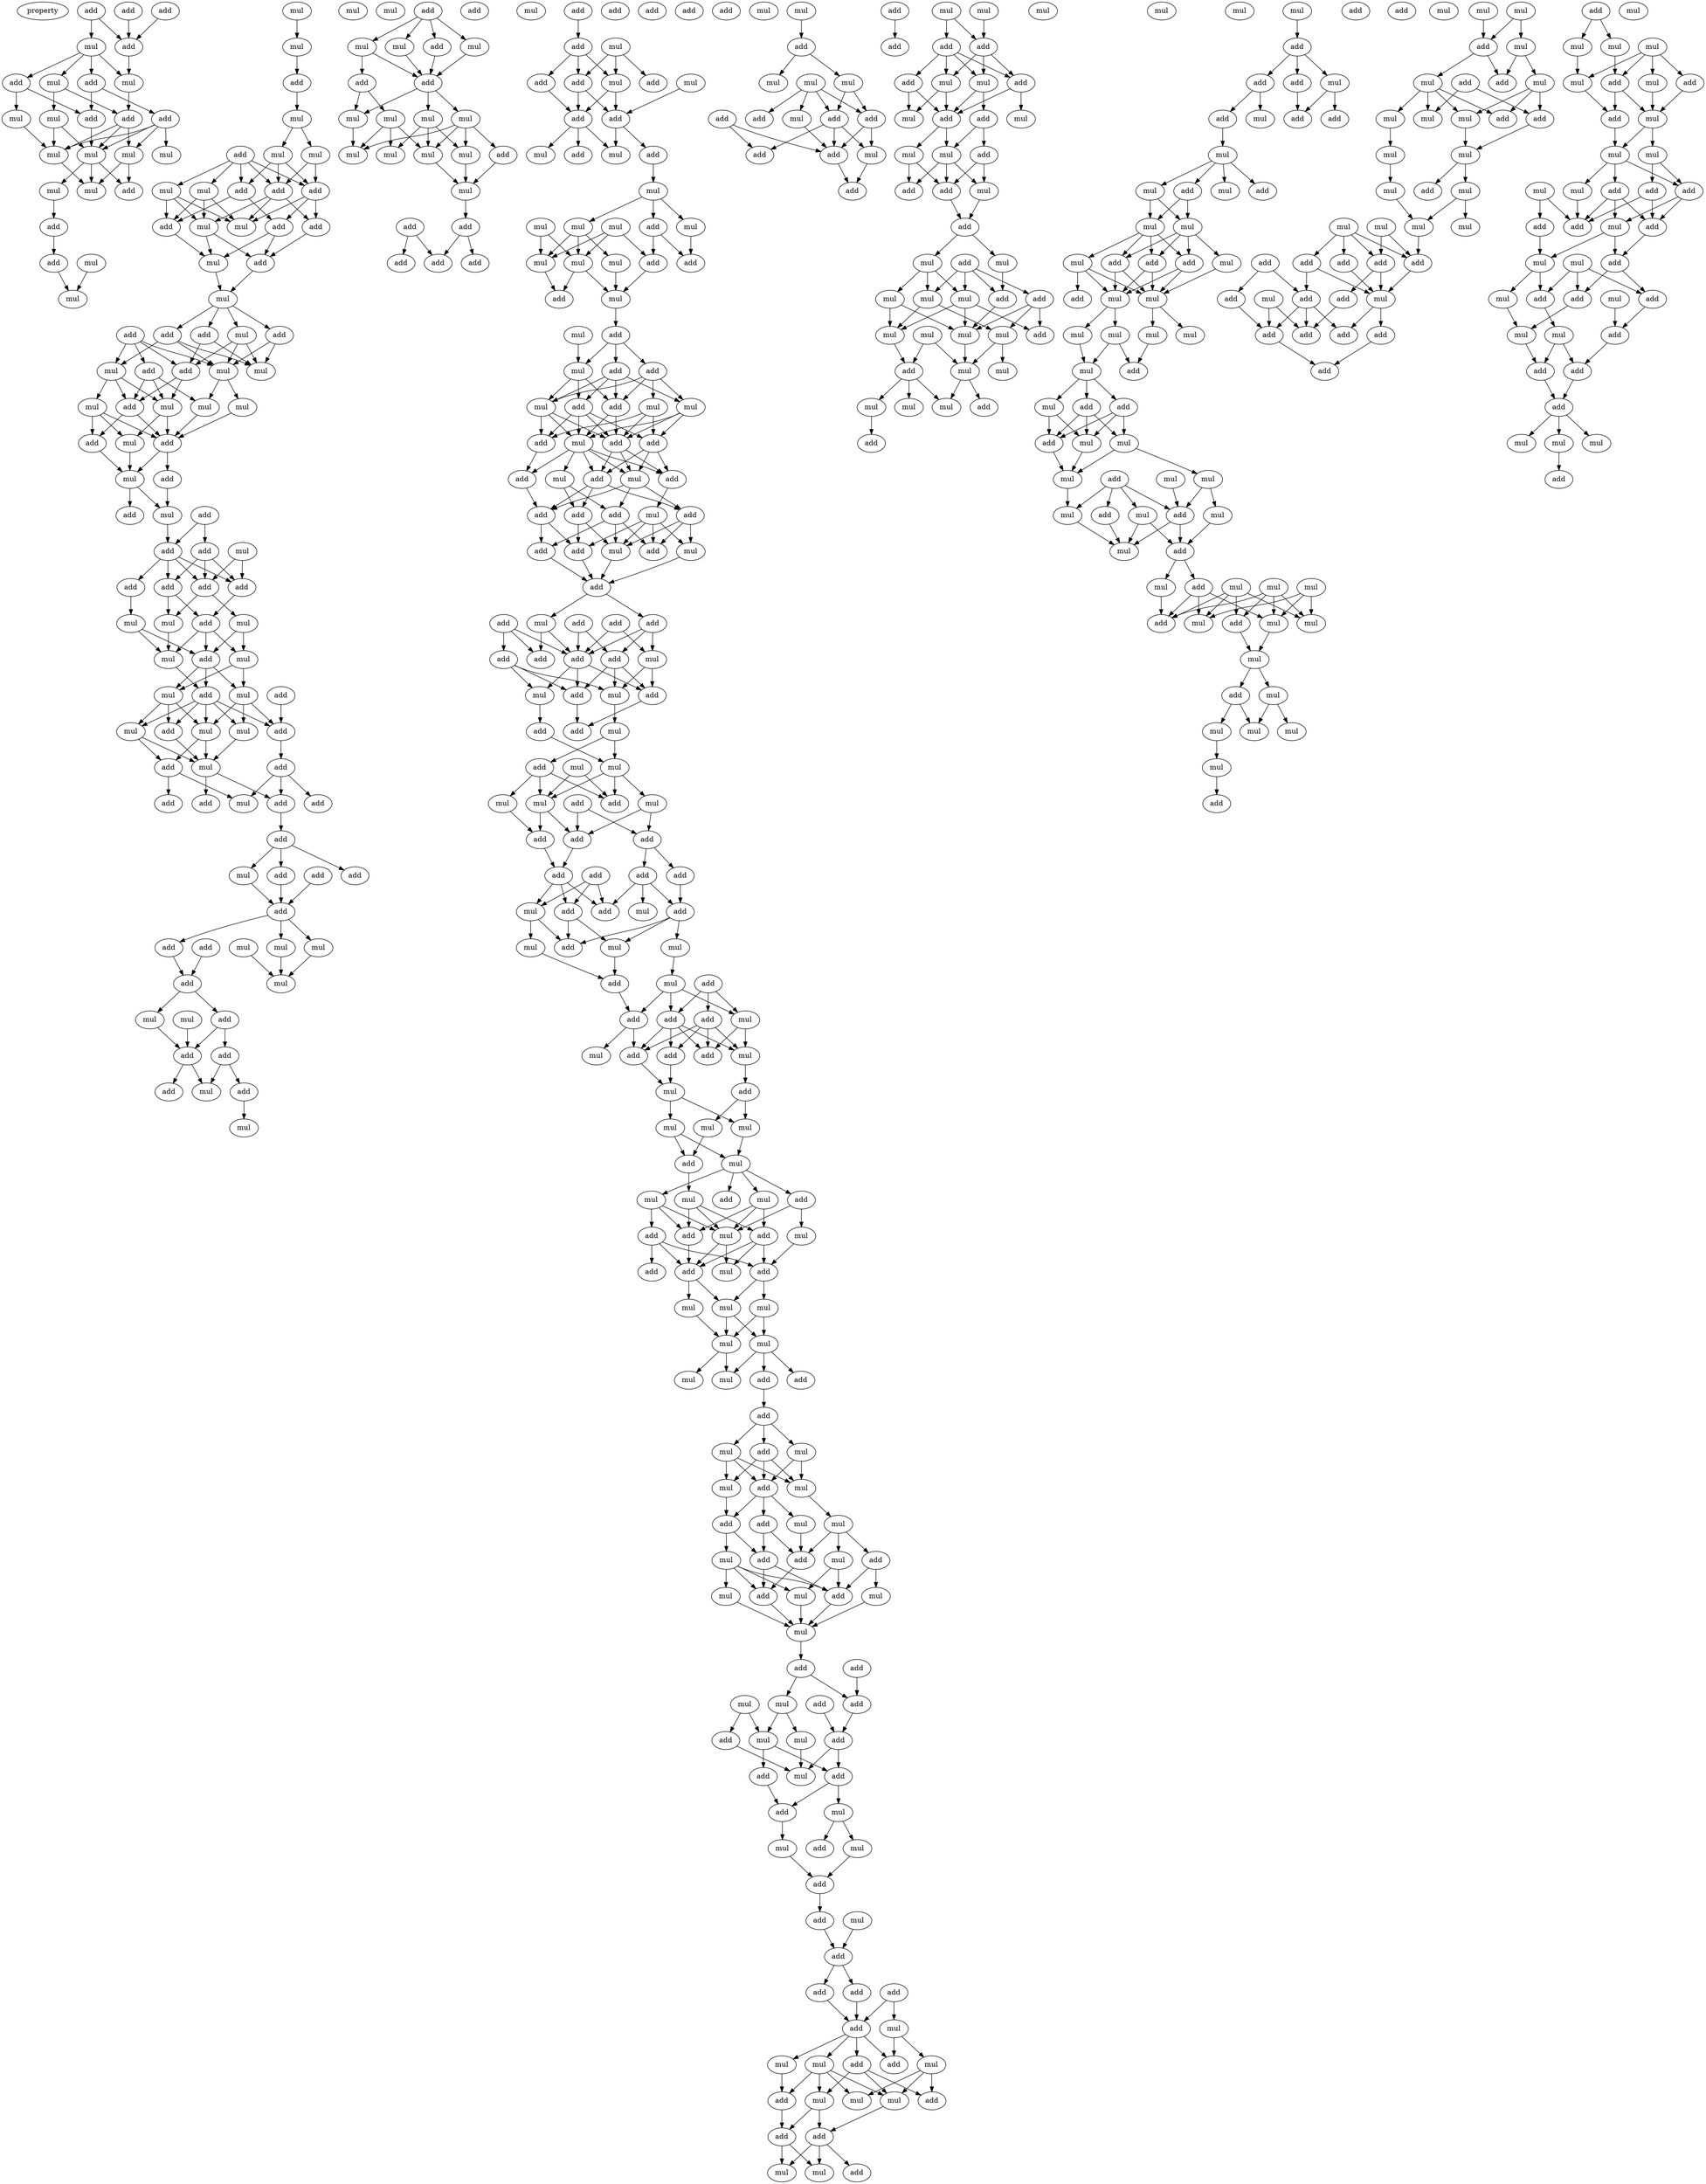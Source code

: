 digraph {
    node [fontcolor=black]
    property [mul=2,lf=1.2]
    0 [ label = add ];
    1 [ label = add ];
    2 [ label = add ];
    3 [ label = mul ];
    4 [ label = add ];
    5 [ label = add ];
    6 [ label = add ];
    7 [ label = mul ];
    8 [ label = mul ];
    9 [ label = add ];
    10 [ label = mul ];
    11 [ label = add ];
    12 [ label = mul ];
    13 [ label = add ];
    14 [ label = mul ];
    15 [ label = mul ];
    16 [ label = mul ];
    17 [ label = mul ];
    18 [ label = mul ];
    19 [ label = add ];
    20 [ label = mul ];
    21 [ label = add ];
    22 [ label = add ];
    23 [ label = mul ];
    24 [ label = mul ];
    25 [ label = mul ];
    26 [ label = mul ];
    27 [ label = add ];
    28 [ label = mul ];
    29 [ label = add ];
    30 [ label = mul ];
    31 [ label = mul ];
    32 [ label = mul ];
    33 [ label = add ];
    34 [ label = mul ];
    35 [ label = add ];
    36 [ label = add ];
    37 [ label = add ];
    38 [ label = mul ];
    39 [ label = add ];
    40 [ label = mul ];
    41 [ label = add ];
    42 [ label = mul ];
    43 [ label = add ];
    44 [ label = mul ];
    45 [ label = add ];
    46 [ label = add ];
    47 [ label = mul ];
    48 [ label = add ];
    49 [ label = add ];
    50 [ label = mul ];
    51 [ label = add ];
    52 [ label = mul ];
    53 [ label = add ];
    54 [ label = mul ];
    55 [ label = add ];
    56 [ label = mul ];
    57 [ label = mul ];
    58 [ label = mul ];
    59 [ label = mul ];
    60 [ label = mul ];
    61 [ label = add ];
    62 [ label = add ];
    63 [ label = mul ];
    64 [ label = add ];
    65 [ label = add ];
    66 [ label = mul ];
    67 [ label = add ];
    68 [ label = mul ];
    69 [ label = add ];
    70 [ label = add ];
    71 [ label = add ];
    72 [ label = add ];
    73 [ label = add ];
    74 [ label = add ];
    75 [ label = mul ];
    76 [ label = mul ];
    77 [ label = mul ];
    78 [ label = add ];
    79 [ label = add ];
    80 [ label = mul ];
    81 [ label = mul ];
    82 [ label = add ];
    83 [ label = mul ];
    84 [ label = add ];
    85 [ label = mul ];
    86 [ label = add ];
    87 [ label = mul ];
    88 [ label = mul ];
    89 [ label = mul ];
    90 [ label = add ];
    91 [ label = mul ];
    92 [ label = add ];
    93 [ label = add ];
    94 [ label = mul ];
    95 [ label = add ];
    96 [ label = add ];
    97 [ label = add ];
    98 [ label = add ];
    99 [ label = add ];
    100 [ label = mul ];
    101 [ label = add ];
    102 [ label = add ];
    103 [ label = add ];
    104 [ label = mul ];
    105 [ label = add ];
    106 [ label = mul ];
    107 [ label = add ];
    108 [ label = add ];
    109 [ label = mul ];
    110 [ label = mul ];
    111 [ label = mul ];
    112 [ label = add ];
    113 [ label = mul ];
    114 [ label = add ];
    115 [ label = mul ];
    116 [ label = add ];
    117 [ label = add ];
    118 [ label = mul ];
    119 [ label = add ];
    120 [ label = add ];
    121 [ label = mul ];
    122 [ label = mul ];
    123 [ label = add ];
    124 [ label = add ];
    125 [ label = mul ];
    126 [ label = add ];
    127 [ label = mul ];
    128 [ label = mul ];
    129 [ label = add ];
    130 [ label = add ];
    131 [ label = mul ];
    132 [ label = mul ];
    133 [ label = mul ];
    134 [ label = mul ];
    135 [ label = mul ];
    136 [ label = mul ];
    137 [ label = mul ];
    138 [ label = mul ];
    139 [ label = add ];
    140 [ label = mul ];
    141 [ label = mul ];
    142 [ label = add ];
    143 [ label = add ];
    144 [ label = add ];
    145 [ label = add ];
    146 [ label = add ];
    147 [ label = add ];
    148 [ label = add ];
    149 [ label = mul ];
    150 [ label = add ];
    151 [ label = add ];
    152 [ label = mul ];
    153 [ label = add ];
    154 [ label = mul ];
    155 [ label = add ];
    156 [ label = add ];
    157 [ label = add ];
    158 [ label = mul ];
    159 [ label = mul ];
    160 [ label = add ];
    161 [ label = mul ];
    162 [ label = mul ];
    163 [ label = mul ];
    164 [ label = add ];
    165 [ label = mul ];
    166 [ label = mul ];
    167 [ label = mul ];
    168 [ label = mul ];
    169 [ label = add ];
    170 [ label = add ];
    171 [ label = mul ];
    172 [ label = add ];
    173 [ label = mul ];
    174 [ label = add ];
    175 [ label = add ];
    176 [ label = mul ];
    177 [ label = add ];
    178 [ label = add ];
    179 [ label = mul ];
    180 [ label = add ];
    181 [ label = mul ];
    182 [ label = mul ];
    183 [ label = add ];
    184 [ label = mul ];
    185 [ label = add ];
    186 [ label = add ];
    187 [ label = add ];
    188 [ label = mul ];
    189 [ label = add ];
    190 [ label = mul ];
    191 [ label = mul ];
    192 [ label = add ];
    193 [ label = add ];
    194 [ label = add ];
    195 [ label = add ];
    196 [ label = mul ];
    197 [ label = add ];
    198 [ label = add ];
    199 [ label = add ];
    200 [ label = mul ];
    201 [ label = mul ];
    202 [ label = add ];
    203 [ label = add ];
    204 [ label = add ];
    205 [ label = add ];
    206 [ label = add ];
    207 [ label = add ];
    208 [ label = add ];
    209 [ label = mul ];
    210 [ label = add ];
    211 [ label = add ];
    212 [ label = add ];
    213 [ label = add ];
    214 [ label = mul ];
    215 [ label = add ];
    216 [ label = mul ];
    217 [ label = mul ];
    218 [ label = add ];
    219 [ label = add ];
    220 [ label = mul ];
    221 [ label = add ];
    222 [ label = add ];
    223 [ label = mul ];
    224 [ label = mul ];
    225 [ label = mul ];
    226 [ label = mul ];
    227 [ label = add ];
    228 [ label = mul ];
    229 [ label = add ];
    230 [ label = add ];
    231 [ label = add ];
    232 [ label = add ];
    233 [ label = add ];
    234 [ label = add ];
    235 [ label = add ];
    236 [ label = add ];
    237 [ label = mul ];
    238 [ label = add ];
    239 [ label = mul ];
    240 [ label = add ];
    241 [ label = add ];
    242 [ label = mul ];
    243 [ label = mul ];
    244 [ label = add ];
    245 [ label = mul ];
    246 [ label = mul ];
    247 [ label = add ];
    248 [ label = add ];
    249 [ label = add ];
    250 [ label = mul ];
    251 [ label = add ];
    252 [ label = add ];
    253 [ label = mul ];
    254 [ label = mul ];
    255 [ label = add ];
    256 [ label = add ];
    257 [ label = add ];
    258 [ label = add ];
    259 [ label = mul ];
    260 [ label = mul ];
    261 [ label = mul ];
    262 [ label = mul ];
    263 [ label = add ];
    264 [ label = mul ];
    265 [ label = add ];
    266 [ label = mul ];
    267 [ label = mul ];
    268 [ label = mul ];
    269 [ label = add ];
    270 [ label = add ];
    271 [ label = add ];
    272 [ label = mul ];
    273 [ label = mul ];
    274 [ label = add ];
    275 [ label = add ];
    276 [ label = add ];
    277 [ label = add ];
    278 [ label = mul ];
    279 [ label = mul ];
    280 [ label = mul ];
    281 [ label = mul ];
    282 [ label = mul ];
    283 [ label = mul ];
    284 [ label = add ];
    285 [ label = add ];
    286 [ label = mul ];
    287 [ label = add ];
    288 [ label = mul ];
    289 [ label = add ];
    290 [ label = mul ];
    291 [ label = add ];
    292 [ label = mul ];
    293 [ label = mul ];
    294 [ label = add ];
    295 [ label = mul ];
    296 [ label = mul ];
    297 [ label = add ];
    298 [ label = add ];
    299 [ label = mul ];
    300 [ label = add ];
    301 [ label = add ];
    302 [ label = add ];
    303 [ label = mul ];
    304 [ label = mul ];
    305 [ label = mul ];
    306 [ label = mul ];
    307 [ label = mul ];
    308 [ label = add ];
    309 [ label = add ];
    310 [ label = mul ];
    311 [ label = add ];
    312 [ label = add ];
    313 [ label = mul ];
    314 [ label = mul ];
    315 [ label = add ];
    316 [ label = add ];
    317 [ label = add ];
    318 [ label = mul ];
    319 [ label = mul ];
    320 [ label = add ];
    321 [ label = add ];
    322 [ label = mul ];
    323 [ label = add ];
    324 [ label = add ];
    325 [ label = add ];
    326 [ label = mul ];
    327 [ label = mul ];
    328 [ label = add ];
    329 [ label = mul ];
    330 [ label = add ];
    331 [ label = add ];
    332 [ label = mul ];
    333 [ label = add ];
    334 [ label = mul ];
    335 [ label = add ];
    336 [ label = add ];
    337 [ label = add ];
    338 [ label = add ];
    339 [ label = mul ];
    340 [ label = add ];
    341 [ label = add ];
    342 [ label = mul ];
    343 [ label = add ];
    344 [ label = mul ];
    345 [ label = mul ];
    346 [ label = add ];
    347 [ label = mul ];
    348 [ label = mul ];
    349 [ label = mul ];
    350 [ label = add ];
    351 [ label = add ];
    352 [ label = add ];
    353 [ label = mul ];
    354 [ label = mul ];
    355 [ label = mul ];
    356 [ label = add ];
    357 [ label = add ];
    358 [ label = mul ];
    359 [ label = mul ];
    360 [ label = mul ];
    361 [ label = mul ];
    362 [ label = add ];
    363 [ label = add ];
    364 [ label = add ];
    365 [ label = add ];
    366 [ label = add ];
    367 [ label = add ];
    368 [ label = mul ];
    369 [ label = add ];
    370 [ label = add ];
    371 [ label = add ];
    372 [ label = mul ];
    373 [ label = mul ];
    374 [ label = mul ];
    375 [ label = mul ];
    376 [ label = add ];
    377 [ label = add ];
    378 [ label = add ];
    379 [ label = add ];
    380 [ label = mul ];
    381 [ label = mul ];
    382 [ label = mul ];
    383 [ label = add ];
    384 [ label = add ];
    385 [ label = mul ];
    386 [ label = add ];
    387 [ label = mul ];
    388 [ label = mul ];
    389 [ label = mul ];
    390 [ label = add ];
    391 [ label = add ];
    392 [ label = add ];
    393 [ label = mul ];
    394 [ label = mul ];
    395 [ label = mul ];
    396 [ label = add ];
    397 [ label = add ];
    398 [ label = add ];
    399 [ label = mul ];
    400 [ label = mul ];
    401 [ label = mul ];
    402 [ label = add ];
    403 [ label = mul ];
    404 [ label = mul ];
    405 [ label = mul ];
    406 [ label = mul ];
    407 [ label = mul ];
    408 [ label = mul ];
    409 [ label = add ];
    410 [ label = mul ];
    411 [ label = mul ];
    412 [ label = add ];
    413 [ label = mul ];
    414 [ label = add ];
    415 [ label = mul ];
    416 [ label = add ];
    417 [ label = add ];
    418 [ label = add ];
    419 [ label = mul ];
    420 [ label = add ];
    421 [ label = add ];
    422 [ label = add ];
    423 [ label = mul ];
    424 [ label = mul ];
    425 [ label = add ];
    426 [ label = mul ];
    427 [ label = add ];
    428 [ label = mul ];
    429 [ label = add ];
    430 [ label = mul ];
    431 [ label = mul ];
    432 [ label = add ];
    433 [ label = add ];
    434 [ label = add ];
    435 [ label = mul ];
    436 [ label = mul ];
    437 [ label = mul ];
    438 [ label = mul ];
    439 [ label = add ];
    440 [ label = mul ];
    441 [ label = mul ];
    442 [ label = mul ];
    443 [ label = mul ];
    444 [ label = add ];
    445 [ label = add ];
    446 [ label = mul ];
    447 [ label = mul ];
    448 [ label = add ];
    449 [ label = add ];
    450 [ label = mul ];
    451 [ label = mul ];
    452 [ label = add ];
    453 [ label = mul ];
    454 [ label = add ];
    455 [ label = mul ];
    456 [ label = mul ];
    457 [ label = mul ];
    458 [ label = add ];
    459 [ label = mul ];
    460 [ label = add ];
    461 [ label = mul ];
    462 [ label = mul ];
    463 [ label = add ];
    464 [ label = mul ];
    465 [ label = mul ];
    466 [ label = add ];
    467 [ label = mul ];
    468 [ label = mul ];
    469 [ label = mul ];
    470 [ label = mul ];
    471 [ label = add ];
    472 [ label = mul ];
    473 [ label = add ];
    474 [ label = mul ];
    475 [ label = mul ];
    476 [ label = add ];
    477 [ label = mul ];
    478 [ label = mul ];
    479 [ label = mul ];
    480 [ label = mul ];
    481 [ label = mul ];
    482 [ label = mul ];
    483 [ label = add ];
    484 [ label = mul ];
    485 [ label = add ];
    486 [ label = mul ];
    487 [ label = add ];
    488 [ label = add ];
    489 [ label = mul ];
    490 [ label = mul ];
    491 [ label = mul ];
    492 [ label = add ];
    493 [ label = add ];
    494 [ label = mul ];
    495 [ label = mul ];
    496 [ label = mul ];
    497 [ label = mul ];
    498 [ label = mul ];
    499 [ label = mul ];
    500 [ label = add ];
    501 [ label = mul ];
    502 [ label = mul ];
    503 [ label = mul ];
    504 [ label = mul ];
    505 [ label = add ];
    506 [ label = add ];
    507 [ label = add ];
    508 [ label = add ];
    509 [ label = add ];
    510 [ label = add ];
    511 [ label = add ];
    512 [ label = add ];
    513 [ label = mul ];
    514 [ label = mul ];
    515 [ label = add ];
    516 [ label = add ];
    517 [ label = add ];
    518 [ label = add ];
    519 [ label = add ];
    520 [ label = add ];
    521 [ label = mul ];
    522 [ label = mul ];
    523 [ label = mul ];
    524 [ label = mul ];
    525 [ label = add ];
    526 [ label = add ];
    527 [ label = mul ];
    528 [ label = mul ];
    529 [ label = add ];
    530 [ label = mul ];
    531 [ label = mul ];
    532 [ label = add ];
    533 [ label = mul ];
    534 [ label = add ];
    535 [ label = add ];
    536 [ label = mul ];
    537 [ label = add ];
    538 [ label = add ];
    539 [ label = add ];
    540 [ label = mul ];
    541 [ label = mul ];
    542 [ label = mul ];
    543 [ label = add ];
    544 [ label = add ];
    545 [ label = add ];
    546 [ label = mul ];
    547 [ label = mul ];
    548 [ label = add ];
    549 [ label = mul ];
    550 [ label = add ];
    551 [ label = mul ];
    552 [ label = add ];
    553 [ label = add ];
    554 [ label = add ];
    555 [ label = mul ];
    556 [ label = mul ];
    557 [ label = mul ];
    558 [ label = mul ];
    559 [ label = add ];
    0 -> 4 [ name = 0 ];
    1 -> 3 [ name = 1 ];
    1 -> 4 [ name = 2 ];
    2 -> 4 [ name = 3 ];
    3 -> 5 [ name = 4 ];
    3 -> 6 [ name = 5 ];
    3 -> 7 [ name = 6 ];
    3 -> 8 [ name = 7 ];
    4 -> 7 [ name = 8 ];
    5 -> 9 [ name = 9 ];
    5 -> 10 [ name = 10 ];
    6 -> 9 [ name = 11 ];
    6 -> 11 [ name = 12 ];
    7 -> 13 [ name = 13 ];
    8 -> 12 [ name = 14 ];
    8 -> 13 [ name = 15 ];
    9 -> 15 [ name = 16 ];
    10 -> 16 [ name = 17 ];
    11 -> 14 [ name = 18 ];
    11 -> 15 [ name = 19 ];
    11 -> 16 [ name = 20 ];
    11 -> 17 [ name = 21 ];
    12 -> 15 [ name = 22 ];
    12 -> 16 [ name = 23 ];
    13 -> 14 [ name = 24 ];
    13 -> 15 [ name = 25 ];
    13 -> 16 [ name = 26 ];
    14 -> 19 [ name = 27 ];
    14 -> 20 [ name = 28 ];
    15 -> 18 [ name = 29 ];
    15 -> 19 [ name = 30 ];
    15 -> 20 [ name = 31 ];
    16 -> 20 [ name = 32 ];
    18 -> 21 [ name = 33 ];
    21 -> 22 [ name = 34 ];
    22 -> 24 [ name = 35 ];
    23 -> 24 [ name = 36 ];
    25 -> 26 [ name = 37 ];
    26 -> 27 [ name = 38 ];
    27 -> 28 [ name = 39 ];
    28 -> 30 [ name = 40 ];
    28 -> 31 [ name = 41 ];
    29 -> 32 [ name = 42 ];
    29 -> 33 [ name = 43 ];
    29 -> 34 [ name = 44 ];
    29 -> 35 [ name = 45 ];
    29 -> 36 [ name = 46 ];
    30 -> 35 [ name = 47 ];
    30 -> 36 [ name = 48 ];
    31 -> 33 [ name = 49 ];
    31 -> 35 [ name = 50 ];
    31 -> 36 [ name = 51 ];
    32 -> 38 [ name = 52 ];
    32 -> 40 [ name = 53 ];
    32 -> 41 [ name = 54 ];
    33 -> 39 [ name = 55 ];
    33 -> 41 [ name = 56 ];
    34 -> 38 [ name = 57 ];
    34 -> 40 [ name = 58 ];
    34 -> 41 [ name = 59 ];
    35 -> 37 [ name = 60 ];
    35 -> 39 [ name = 61 ];
    35 -> 40 [ name = 62 ];
    36 -> 37 [ name = 63 ];
    36 -> 38 [ name = 64 ];
    36 -> 40 [ name = 65 ];
    37 -> 43 [ name = 66 ];
    38 -> 42 [ name = 67 ];
    38 -> 43 [ name = 68 ];
    39 -> 42 [ name = 69 ];
    39 -> 43 [ name = 70 ];
    41 -> 42 [ name = 71 ];
    42 -> 44 [ name = 72 ];
    43 -> 44 [ name = 73 ];
    44 -> 45 [ name = 74 ];
    44 -> 46 [ name = 75 ];
    44 -> 47 [ name = 76 ];
    44 -> 48 [ name = 77 ];
    45 -> 50 [ name = 78 ];
    45 -> 52 [ name = 79 ];
    46 -> 50 [ name = 80 ];
    46 -> 52 [ name = 81 ];
    46 -> 54 [ name = 82 ];
    47 -> 50 [ name = 83 ];
    47 -> 52 [ name = 84 ];
    47 -> 53 [ name = 85 ];
    48 -> 52 [ name = 86 ];
    48 -> 53 [ name = 87 ];
    49 -> 50 [ name = 88 ];
    49 -> 51 [ name = 89 ];
    49 -> 53 [ name = 90 ];
    49 -> 54 [ name = 91 ];
    50 -> 57 [ name = 92 ];
    50 -> 59 [ name = 93 ];
    51 -> 55 [ name = 94 ];
    51 -> 56 [ name = 95 ];
    51 -> 59 [ name = 96 ];
    53 -> 55 [ name = 97 ];
    53 -> 56 [ name = 98 ];
    54 -> 55 [ name = 99 ];
    54 -> 56 [ name = 100 ];
    54 -> 58 [ name = 101 ];
    55 -> 61 [ name = 102 ];
    55 -> 62 [ name = 103 ];
    56 -> 60 [ name = 104 ];
    56 -> 61 [ name = 105 ];
    57 -> 61 [ name = 106 ];
    58 -> 60 [ name = 107 ];
    58 -> 61 [ name = 108 ];
    58 -> 62 [ name = 109 ];
    59 -> 61 [ name = 110 ];
    60 -> 63 [ name = 111 ];
    61 -> 63 [ name = 112 ];
    61 -> 64 [ name = 113 ];
    62 -> 63 [ name = 114 ];
    63 -> 66 [ name = 115 ];
    63 -> 67 [ name = 116 ];
    64 -> 66 [ name = 117 ];
    65 -> 69 [ name = 118 ];
    65 -> 70 [ name = 119 ];
    66 -> 70 [ name = 120 ];
    68 -> 71 [ name = 121 ];
    68 -> 72 [ name = 122 ];
    69 -> 71 [ name = 123 ];
    69 -> 72 [ name = 124 ];
    69 -> 74 [ name = 125 ];
    70 -> 71 [ name = 126 ];
    70 -> 72 [ name = 127 ];
    70 -> 73 [ name = 128 ];
    70 -> 74 [ name = 129 ];
    71 -> 78 [ name = 130 ];
    72 -> 76 [ name = 131 ];
    72 -> 77 [ name = 132 ];
    73 -> 75 [ name = 133 ];
    74 -> 77 [ name = 134 ];
    74 -> 78 [ name = 135 ];
    75 -> 79 [ name = 136 ];
    75 -> 81 [ name = 137 ];
    76 -> 79 [ name = 138 ];
    76 -> 80 [ name = 139 ];
    77 -> 81 [ name = 140 ];
    78 -> 79 [ name = 141 ];
    78 -> 80 [ name = 142 ];
    78 -> 81 [ name = 143 ];
    79 -> 82 [ name = 144 ];
    79 -> 83 [ name = 145 ];
    79 -> 85 [ name = 146 ];
    80 -> 83 [ name = 147 ];
    80 -> 85 [ name = 148 ];
    81 -> 82 [ name = 149 ];
    82 -> 86 [ name = 150 ];
    82 -> 87 [ name = 151 ];
    82 -> 88 [ name = 152 ];
    82 -> 89 [ name = 153 ];
    82 -> 90 [ name = 154 ];
    83 -> 87 [ name = 155 ];
    83 -> 88 [ name = 156 ];
    83 -> 90 [ name = 157 ];
    84 -> 86 [ name = 158 ];
    85 -> 86 [ name = 159 ];
    85 -> 88 [ name = 160 ];
    85 -> 89 [ name = 161 ];
    86 -> 93 [ name = 162 ];
    87 -> 91 [ name = 163 ];
    87 -> 92 [ name = 164 ];
    88 -> 91 [ name = 165 ];
    88 -> 92 [ name = 166 ];
    89 -> 91 [ name = 167 ];
    90 -> 91 [ name = 168 ];
    91 -> 95 [ name = 169 ];
    91 -> 96 [ name = 170 ];
    92 -> 94 [ name = 171 ];
    92 -> 98 [ name = 172 ];
    93 -> 94 [ name = 173 ];
    93 -> 96 [ name = 174 ];
    93 -> 97 [ name = 175 ];
    96 -> 99 [ name = 176 ];
    99 -> 100 [ name = 177 ];
    99 -> 101 [ name = 178 ];
    99 -> 103 [ name = 179 ];
    100 -> 105 [ name = 180 ];
    101 -> 105 [ name = 181 ];
    102 -> 105 [ name = 182 ];
    105 -> 106 [ name = 183 ];
    105 -> 107 [ name = 184 ];
    105 -> 110 [ name = 185 ];
    106 -> 111 [ name = 186 ];
    107 -> 112 [ name = 187 ];
    108 -> 112 [ name = 188 ];
    109 -> 111 [ name = 189 ];
    110 -> 111 [ name = 190 ];
    112 -> 113 [ name = 191 ];
    112 -> 114 [ name = 192 ];
    113 -> 116 [ name = 193 ];
    114 -> 116 [ name = 194 ];
    114 -> 117 [ name = 195 ];
    115 -> 116 [ name = 196 ];
    116 -> 119 [ name = 197 ];
    116 -> 121 [ name = 198 ];
    117 -> 120 [ name = 199 ];
    117 -> 121 [ name = 200 ];
    120 -> 122 [ name = 201 ];
    123 -> 124 [ name = 202 ];
    123 -> 125 [ name = 203 ];
    123 -> 127 [ name = 204 ];
    123 -> 128 [ name = 205 ];
    124 -> 130 [ name = 206 ];
    125 -> 130 [ name = 207 ];
    127 -> 129 [ name = 208 ];
    127 -> 130 [ name = 209 ];
    128 -> 130 [ name = 210 ];
    129 -> 131 [ name = 211 ];
    129 -> 133 [ name = 212 ];
    130 -> 131 [ name = 213 ];
    130 -> 132 [ name = 214 ];
    130 -> 134 [ name = 215 ];
    131 -> 135 [ name = 216 ];
    132 -> 136 [ name = 217 ];
    132 -> 137 [ name = 218 ];
    132 -> 138 [ name = 219 ];
    133 -> 135 [ name = 220 ];
    133 -> 137 [ name = 221 ];
    133 -> 138 [ name = 222 ];
    134 -> 135 [ name = 223 ];
    134 -> 136 [ name = 224 ];
    134 -> 138 [ name = 225 ];
    134 -> 139 [ name = 226 ];
    136 -> 140 [ name = 227 ];
    138 -> 140 [ name = 228 ];
    139 -> 140 [ name = 229 ];
    140 -> 143 [ name = 230 ];
    142 -> 144 [ name = 231 ];
    142 -> 145 [ name = 232 ];
    143 -> 144 [ name = 233 ];
    143 -> 146 [ name = 234 ];
    147 -> 148 [ name = 235 ];
    148 -> 150 [ name = 236 ];
    148 -> 153 [ name = 237 ];
    148 -> 154 [ name = 238 ];
    149 -> 150 [ name = 239 ];
    149 -> 151 [ name = 240 ];
    149 -> 154 [ name = 241 ];
    150 -> 155 [ name = 242 ];
    150 -> 156 [ name = 243 ];
    152 -> 155 [ name = 244 ];
    153 -> 156 [ name = 245 ];
    154 -> 155 [ name = 246 ];
    154 -> 156 [ name = 247 ];
    155 -> 157 [ name = 248 ];
    155 -> 158 [ name = 249 ];
    156 -> 158 [ name = 250 ];
    156 -> 159 [ name = 251 ];
    156 -> 160 [ name = 252 ];
    157 -> 161 [ name = 253 ];
    161 -> 162 [ name = 254 ];
    161 -> 163 [ name = 255 ];
    161 -> 164 [ name = 256 ];
    162 -> 170 [ name = 257 ];
    163 -> 167 [ name = 258 ];
    163 -> 168 [ name = 259 ];
    163 -> 171 [ name = 260 ];
    164 -> 169 [ name = 261 ];
    164 -> 170 [ name = 262 ];
    165 -> 167 [ name = 263 ];
    165 -> 168 [ name = 264 ];
    166 -> 167 [ name = 265 ];
    166 -> 168 [ name = 266 ];
    166 -> 169 [ name = 267 ];
    167 -> 172 [ name = 268 ];
    168 -> 172 [ name = 269 ];
    168 -> 173 [ name = 270 ];
    169 -> 173 [ name = 271 ];
    171 -> 173 [ name = 272 ];
    173 -> 175 [ name = 273 ];
    175 -> 177 [ name = 274 ];
    175 -> 178 [ name = 275 ];
    175 -> 179 [ name = 276 ];
    176 -> 179 [ name = 277 ];
    177 -> 181 [ name = 278 ];
    177 -> 182 [ name = 279 ];
    177 -> 183 [ name = 280 ];
    177 -> 184 [ name = 281 ];
    178 -> 180 [ name = 282 ];
    178 -> 182 [ name = 283 ];
    178 -> 183 [ name = 284 ];
    178 -> 184 [ name = 285 ];
    179 -> 180 [ name = 286 ];
    179 -> 183 [ name = 287 ];
    179 -> 184 [ name = 288 ];
    180 -> 185 [ name = 289 ];
    180 -> 186 [ name = 290 ];
    180 -> 187 [ name = 291 ];
    180 -> 188 [ name = 292 ];
    181 -> 185 [ name = 293 ];
    181 -> 186 [ name = 294 ];
    181 -> 187 [ name = 295 ];
    182 -> 185 [ name = 296 ];
    182 -> 186 [ name = 297 ];
    182 -> 188 [ name = 298 ];
    183 -> 185 [ name = 299 ];
    183 -> 188 [ name = 300 ];
    184 -> 185 [ name = 301 ];
    184 -> 187 [ name = 302 ];
    184 -> 188 [ name = 303 ];
    185 -> 189 [ name = 304 ];
    185 -> 191 [ name = 305 ];
    185 -> 192 [ name = 306 ];
    186 -> 189 [ name = 307 ];
    186 -> 191 [ name = 308 ];
    186 -> 192 [ name = 309 ];
    187 -> 193 [ name = 310 ];
    188 -> 189 [ name = 311 ];
    188 -> 190 [ name = 312 ];
    188 -> 191 [ name = 313 ];
    188 -> 192 [ name = 314 ];
    188 -> 193 [ name = 315 ];
    189 -> 196 [ name = 316 ];
    190 -> 194 [ name = 317 ];
    190 -> 195 [ name = 318 ];
    191 -> 194 [ name = 319 ];
    191 -> 197 [ name = 320 ];
    191 -> 198 [ name = 321 ];
    192 -> 195 [ name = 322 ];
    192 -> 197 [ name = 323 ];
    192 -> 198 [ name = 324 ];
    193 -> 198 [ name = 325 ];
    194 -> 200 [ name = 326 ];
    194 -> 202 [ name = 327 ];
    194 -> 203 [ name = 328 ];
    195 -> 199 [ name = 329 ];
    195 -> 200 [ name = 330 ];
    196 -> 199 [ name = 331 ];
    196 -> 200 [ name = 332 ];
    196 -> 201 [ name = 333 ];
    196 -> 202 [ name = 334 ];
    197 -> 200 [ name = 335 ];
    197 -> 201 [ name = 336 ];
    197 -> 202 [ name = 337 ];
    198 -> 199 [ name = 338 ];
    198 -> 203 [ name = 339 ];
    199 -> 204 [ name = 340 ];
    200 -> 204 [ name = 341 ];
    201 -> 204 [ name = 342 ];
    203 -> 204 [ name = 343 ];
    204 -> 208 [ name = 344 ];
    204 -> 209 [ name = 345 ];
    205 -> 213 [ name = 346 ];
    205 -> 214 [ name = 347 ];
    206 -> 211 [ name = 348 ];
    206 -> 212 [ name = 349 ];
    206 -> 213 [ name = 350 ];
    207 -> 210 [ name = 351 ];
    207 -> 213 [ name = 352 ];
    208 -> 210 [ name = 353 ];
    208 -> 213 [ name = 354 ];
    208 -> 214 [ name = 355 ];
    209 -> 212 [ name = 356 ];
    209 -> 213 [ name = 357 ];
    210 -> 215 [ name = 358 ];
    210 -> 216 [ name = 359 ];
    210 -> 218 [ name = 360 ];
    211 -> 215 [ name = 361 ];
    211 -> 216 [ name = 362 ];
    211 -> 217 [ name = 363 ];
    213 -> 215 [ name = 364 ];
    213 -> 217 [ name = 365 ];
    213 -> 218 [ name = 366 ];
    214 -> 216 [ name = 367 ];
    214 -> 218 [ name = 368 ];
    215 -> 219 [ name = 369 ];
    216 -> 220 [ name = 370 ];
    217 -> 221 [ name = 371 ];
    218 -> 219 [ name = 372 ];
    220 -> 222 [ name = 373 ];
    220 -> 223 [ name = 374 ];
    221 -> 223 [ name = 375 ];
    222 -> 225 [ name = 376 ];
    222 -> 226 [ name = 377 ];
    222 -> 227 [ name = 378 ];
    223 -> 225 [ name = 379 ];
    223 -> 227 [ name = 380 ];
    223 -> 228 [ name = 381 ];
    224 -> 225 [ name = 382 ];
    224 -> 227 [ name = 383 ];
    225 -> 230 [ name = 384 ];
    225 -> 232 [ name = 385 ];
    226 -> 230 [ name = 386 ];
    228 -> 231 [ name = 387 ];
    228 -> 232 [ name = 388 ];
    229 -> 231 [ name = 389 ];
    229 -> 232 [ name = 390 ];
    230 -> 233 [ name = 391 ];
    231 -> 234 [ name = 392 ];
    231 -> 236 [ name = 393 ];
    232 -> 233 [ name = 394 ];
    233 -> 238 [ name = 395 ];
    233 -> 239 [ name = 396 ];
    233 -> 240 [ name = 397 ];
    234 -> 237 [ name = 398 ];
    234 -> 238 [ name = 399 ];
    234 -> 241 [ name = 400 ];
    235 -> 238 [ name = 401 ];
    235 -> 239 [ name = 402 ];
    235 -> 240 [ name = 403 ];
    236 -> 241 [ name = 404 ];
    239 -> 242 [ name = 405 ];
    239 -> 244 [ name = 406 ];
    240 -> 244 [ name = 407 ];
    240 -> 245 [ name = 408 ];
    241 -> 243 [ name = 409 ];
    241 -> 244 [ name = 410 ];
    241 -> 245 [ name = 411 ];
    242 -> 247 [ name = 412 ];
    243 -> 246 [ name = 413 ];
    245 -> 247 [ name = 414 ];
    246 -> 249 [ name = 415 ];
    246 -> 250 [ name = 416 ];
    246 -> 251 [ name = 417 ];
    247 -> 251 [ name = 418 ];
    248 -> 249 [ name = 419 ];
    248 -> 250 [ name = 420 ];
    248 -> 252 [ name = 421 ];
    249 -> 254 [ name = 422 ];
    249 -> 255 [ name = 423 ];
    249 -> 256 [ name = 424 ];
    249 -> 257 [ name = 425 ];
    250 -> 254 [ name = 426 ];
    250 -> 255 [ name = 427 ];
    251 -> 253 [ name = 428 ];
    251 -> 257 [ name = 429 ];
    252 -> 254 [ name = 430 ];
    252 -> 255 [ name = 431 ];
    252 -> 256 [ name = 432 ];
    252 -> 257 [ name = 433 ];
    254 -> 258 [ name = 434 ];
    256 -> 259 [ name = 435 ];
    257 -> 259 [ name = 436 ];
    258 -> 260 [ name = 437 ];
    258 -> 262 [ name = 438 ];
    259 -> 260 [ name = 439 ];
    259 -> 261 [ name = 440 ];
    260 -> 264 [ name = 441 ];
    261 -> 263 [ name = 442 ];
    261 -> 264 [ name = 443 ];
    262 -> 263 [ name = 444 ];
    263 -> 267 [ name = 445 ];
    264 -> 265 [ name = 446 ];
    264 -> 266 [ name = 447 ];
    264 -> 268 [ name = 448 ];
    264 -> 269 [ name = 449 ];
    265 -> 272 [ name = 450 ];
    265 -> 273 [ name = 451 ];
    266 -> 271 [ name = 452 ];
    266 -> 273 [ name = 453 ];
    266 -> 274 [ name = 454 ];
    267 -> 270 [ name = 455 ];
    267 -> 271 [ name = 456 ];
    267 -> 273 [ name = 457 ];
    268 -> 270 [ name = 458 ];
    268 -> 271 [ name = 459 ];
    268 -> 273 [ name = 460 ];
    270 -> 275 [ name = 461 ];
    270 -> 277 [ name = 462 ];
    270 -> 278 [ name = 463 ];
    271 -> 277 [ name = 464 ];
    272 -> 275 [ name = 465 ];
    273 -> 277 [ name = 466 ];
    273 -> 278 [ name = 467 ];
    274 -> 275 [ name = 468 ];
    274 -> 276 [ name = 469 ];
    274 -> 277 [ name = 470 ];
    275 -> 280 [ name = 471 ];
    275 -> 281 [ name = 472 ];
    277 -> 279 [ name = 473 ];
    277 -> 280 [ name = 474 ];
    279 -> 282 [ name = 475 ];
    280 -> 282 [ name = 476 ];
    280 -> 283 [ name = 477 ];
    281 -> 282 [ name = 478 ];
    281 -> 283 [ name = 479 ];
    282 -> 286 [ name = 480 ];
    282 -> 288 [ name = 481 ];
    283 -> 284 [ name = 482 ];
    283 -> 286 [ name = 483 ];
    283 -> 287 [ name = 484 ];
    284 -> 289 [ name = 485 ];
    289 -> 290 [ name = 486 ];
    289 -> 291 [ name = 487 ];
    289 -> 292 [ name = 488 ];
    290 -> 293 [ name = 489 ];
    290 -> 294 [ name = 490 ];
    290 -> 295 [ name = 491 ];
    291 -> 293 [ name = 492 ];
    291 -> 294 [ name = 493 ];
    291 -> 295 [ name = 494 ];
    292 -> 294 [ name = 495 ];
    292 -> 295 [ name = 496 ];
    293 -> 297 [ name = 497 ];
    294 -> 296 [ name = 498 ];
    294 -> 297 [ name = 499 ];
    294 -> 298 [ name = 500 ];
    295 -> 299 [ name = 501 ];
    296 -> 301 [ name = 502 ];
    297 -> 300 [ name = 503 ];
    297 -> 303 [ name = 504 ];
    298 -> 300 [ name = 505 ];
    298 -> 301 [ name = 506 ];
    299 -> 301 [ name = 507 ];
    299 -> 302 [ name = 508 ];
    299 -> 304 [ name = 509 ];
    300 -> 308 [ name = 510 ];
    300 -> 309 [ name = 511 ];
    301 -> 309 [ name = 512 ];
    302 -> 307 [ name = 513 ];
    302 -> 308 [ name = 514 ];
    303 -> 305 [ name = 515 ];
    303 -> 306 [ name = 516 ];
    303 -> 308 [ name = 517 ];
    303 -> 309 [ name = 518 ];
    304 -> 305 [ name = 519 ];
    304 -> 308 [ name = 520 ];
    305 -> 310 [ name = 521 ];
    306 -> 310 [ name = 522 ];
    307 -> 310 [ name = 523 ];
    308 -> 310 [ name = 524 ];
    309 -> 310 [ name = 525 ];
    310 -> 311 [ name = 526 ];
    311 -> 314 [ name = 527 ];
    311 -> 315 [ name = 528 ];
    312 -> 315 [ name = 529 ];
    313 -> 318 [ name = 530 ];
    313 -> 320 [ name = 531 ];
    314 -> 318 [ name = 532 ];
    314 -> 319 [ name = 533 ];
    315 -> 317 [ name = 534 ];
    316 -> 317 [ name = 535 ];
    317 -> 322 [ name = 536 ];
    317 -> 324 [ name = 537 ];
    318 -> 321 [ name = 538 ];
    318 -> 324 [ name = 539 ];
    319 -> 322 [ name = 540 ];
    320 -> 322 [ name = 541 ];
    321 -> 325 [ name = 542 ];
    324 -> 325 [ name = 543 ];
    324 -> 326 [ name = 544 ];
    325 -> 327 [ name = 545 ];
    326 -> 328 [ name = 546 ];
    326 -> 329 [ name = 547 ];
    327 -> 330 [ name = 548 ];
    329 -> 330 [ name = 549 ];
    330 -> 333 [ name = 550 ];
    332 -> 335 [ name = 551 ];
    333 -> 335 [ name = 552 ];
    335 -> 336 [ name = 553 ];
    335 -> 337 [ name = 554 ];
    336 -> 340 [ name = 555 ];
    337 -> 340 [ name = 556 ];
    338 -> 339 [ name = 557 ];
    338 -> 340 [ name = 558 ];
    339 -> 343 [ name = 559 ];
    339 -> 345 [ name = 560 ];
    340 -> 341 [ name = 561 ];
    340 -> 342 [ name = 562 ];
    340 -> 343 [ name = 563 ];
    340 -> 344 [ name = 564 ];
    341 -> 347 [ name = 565 ];
    341 -> 349 [ name = 566 ];
    341 -> 350 [ name = 567 ];
    342 -> 346 [ name = 568 ];
    344 -> 346 [ name = 569 ];
    344 -> 347 [ name = 570 ];
    344 -> 348 [ name = 571 ];
    344 -> 349 [ name = 572 ];
    345 -> 348 [ name = 573 ];
    345 -> 349 [ name = 574 ];
    345 -> 350 [ name = 575 ];
    346 -> 351 [ name = 576 ];
    347 -> 351 [ name = 577 ];
    347 -> 352 [ name = 578 ];
    349 -> 352 [ name = 579 ];
    351 -> 353 [ name = 580 ];
    351 -> 355 [ name = 581 ];
    352 -> 353 [ name = 582 ];
    352 -> 355 [ name = 583 ];
    352 -> 356 [ name = 584 ];
    354 -> 357 [ name = 585 ];
    357 -> 359 [ name = 586 ];
    357 -> 360 [ name = 587 ];
    358 -> 361 [ name = 588 ];
    358 -> 362 [ name = 589 ];
    358 -> 363 [ name = 590 ];
    358 -> 365 [ name = 591 ];
    359 -> 363 [ name = 592 ];
    359 -> 365 [ name = 593 ];
    361 -> 367 [ name = 594 ];
    363 -> 366 [ name = 595 ];
    363 -> 367 [ name = 596 ];
    363 -> 368 [ name = 597 ];
    364 -> 366 [ name = 598 ];
    364 -> 367 [ name = 599 ];
    365 -> 367 [ name = 600 ];
    365 -> 368 [ name = 601 ];
    367 -> 369 [ name = 602 ];
    368 -> 369 [ name = 603 ];
    370 -> 371 [ name = 604 ];
    372 -> 377 [ name = 605 ];
    373 -> 376 [ name = 606 ];
    373 -> 377 [ name = 607 ];
    376 -> 378 [ name = 608 ];
    376 -> 379 [ name = 609 ];
    376 -> 380 [ name = 610 ];
    376 -> 381 [ name = 611 ];
    377 -> 379 [ name = 612 ];
    377 -> 380 [ name = 613 ];
    377 -> 381 [ name = 614 ];
    378 -> 382 [ name = 615 ];
    378 -> 384 [ name = 616 ];
    379 -> 384 [ name = 617 ];
    379 -> 385 [ name = 618 ];
    380 -> 382 [ name = 619 ];
    380 -> 384 [ name = 620 ];
    381 -> 383 [ name = 621 ];
    381 -> 384 [ name = 622 ];
    383 -> 386 [ name = 623 ];
    383 -> 387 [ name = 624 ];
    384 -> 387 [ name = 625 ];
    384 -> 388 [ name = 626 ];
    386 -> 389 [ name = 627 ];
    386 -> 390 [ name = 628 ];
    387 -> 389 [ name = 629 ];
    387 -> 390 [ name = 630 ];
    387 -> 391 [ name = 631 ];
    388 -> 390 [ name = 632 ];
    388 -> 391 [ name = 633 ];
    389 -> 392 [ name = 634 ];
    390 -> 392 [ name = 635 ];
    392 -> 394 [ name = 636 ];
    392 -> 395 [ name = 637 ];
    394 -> 398 [ name = 638 ];
    395 -> 399 [ name = 639 ];
    395 -> 400 [ name = 640 ];
    395 -> 401 [ name = 641 ];
    396 -> 397 [ name = 642 ];
    396 -> 398 [ name = 643 ];
    396 -> 399 [ name = 644 ];
    396 -> 400 [ name = 645 ];
    397 -> 402 [ name = 646 ];
    397 -> 404 [ name = 647 ];
    397 -> 405 [ name = 648 ];
    398 -> 405 [ name = 649 ];
    399 -> 403 [ name = 650 ];
    399 -> 404 [ name = 651 ];
    400 -> 402 [ name = 652 ];
    400 -> 403 [ name = 653 ];
    400 -> 405 [ name = 654 ];
    401 -> 403 [ name = 655 ];
    401 -> 405 [ name = 656 ];
    403 -> 409 [ name = 657 ];
    404 -> 407 [ name = 658 ];
    404 -> 408 [ name = 659 ];
    405 -> 407 [ name = 660 ];
    406 -> 407 [ name = 661 ];
    406 -> 409 [ name = 662 ];
    407 -> 412 [ name = 663 ];
    407 -> 413 [ name = 664 ];
    409 -> 410 [ name = 665 ];
    409 -> 411 [ name = 666 ];
    409 -> 413 [ name = 667 ];
    410 -> 414 [ name = 668 ];
    415 -> 416 [ name = 669 ];
    416 -> 417 [ name = 670 ];
    416 -> 418 [ name = 671 ];
    416 -> 419 [ name = 672 ];
    417 -> 420 [ name = 673 ];
    417 -> 423 [ name = 674 ];
    418 -> 422 [ name = 675 ];
    419 -> 421 [ name = 676 ];
    419 -> 422 [ name = 677 ];
    420 -> 424 [ name = 678 ];
    424 -> 425 [ name = 679 ];
    424 -> 426 [ name = 680 ];
    424 -> 428 [ name = 681 ];
    424 -> 429 [ name = 682 ];
    425 -> 430 [ name = 683 ];
    425 -> 431 [ name = 684 ];
    426 -> 430 [ name = 685 ];
    426 -> 431 [ name = 686 ];
    430 -> 432 [ name = 687 ];
    430 -> 433 [ name = 688 ];
    430 -> 434 [ name = 689 ];
    430 -> 436 [ name = 690 ];
    431 -> 432 [ name = 691 ];
    431 -> 433 [ name = 692 ];
    431 -> 434 [ name = 693 ];
    431 -> 435 [ name = 694 ];
    432 -> 437 [ name = 695 ];
    432 -> 438 [ name = 696 ];
    433 -> 437 [ name = 697 ];
    433 -> 438 [ name = 698 ];
    434 -> 437 [ name = 699 ];
    434 -> 438 [ name = 700 ];
    435 -> 437 [ name = 701 ];
    435 -> 438 [ name = 702 ];
    435 -> 439 [ name = 703 ];
    436 -> 438 [ name = 704 ];
    437 -> 440 [ name = 705 ];
    437 -> 441 [ name = 706 ];
    438 -> 442 [ name = 707 ];
    438 -> 443 [ name = 708 ];
    440 -> 444 [ name = 709 ];
    440 -> 446 [ name = 710 ];
    441 -> 446 [ name = 711 ];
    442 -> 444 [ name = 712 ];
    446 -> 447 [ name = 713 ];
    446 -> 448 [ name = 714 ];
    446 -> 449 [ name = 715 ];
    447 -> 452 [ name = 716 ];
    447 -> 453 [ name = 717 ];
    448 -> 451 [ name = 718 ];
    448 -> 452 [ name = 719 ];
    448 -> 453 [ name = 720 ];
    449 -> 451 [ name = 721 ];
    449 -> 452 [ name = 722 ];
    449 -> 453 [ name = 723 ];
    451 -> 455 [ name = 724 ];
    451 -> 457 [ name = 725 ];
    452 -> 457 [ name = 726 ];
    453 -> 457 [ name = 727 ];
    454 -> 458 [ name = 728 ];
    454 -> 460 [ name = 729 ];
    454 -> 461 [ name = 730 ];
    454 -> 462 [ name = 731 ];
    455 -> 458 [ name = 732 ];
    455 -> 459 [ name = 733 ];
    456 -> 458 [ name = 734 ];
    457 -> 461 [ name = 735 ];
    458 -> 463 [ name = 736 ];
    458 -> 464 [ name = 737 ];
    459 -> 463 [ name = 738 ];
    460 -> 464 [ name = 739 ];
    461 -> 464 [ name = 740 ];
    462 -> 463 [ name = 741 ];
    462 -> 464 [ name = 742 ];
    463 -> 466 [ name = 743 ];
    463 -> 469 [ name = 744 ];
    465 -> 470 [ name = 745 ];
    465 -> 471 [ name = 746 ];
    465 -> 472 [ name = 747 ];
    465 -> 473 [ name = 748 ];
    466 -> 471 [ name = 749 ];
    466 -> 472 [ name = 750 ];
    466 -> 474 [ name = 751 ];
    467 -> 470 [ name = 752 ];
    467 -> 471 [ name = 753 ];
    467 -> 473 [ name = 754 ];
    467 -> 474 [ name = 755 ];
    468 -> 470 [ name = 756 ];
    468 -> 472 [ name = 757 ];
    468 -> 474 [ name = 758 ];
    469 -> 471 [ name = 759 ];
    473 -> 475 [ name = 760 ];
    474 -> 475 [ name = 761 ];
    475 -> 476 [ name = 762 ];
    475 -> 477 [ name = 763 ];
    476 -> 478 [ name = 764 ];
    476 -> 480 [ name = 765 ];
    477 -> 479 [ name = 766 ];
    477 -> 480 [ name = 767 ];
    478 -> 481 [ name = 768 ];
    481 -> 483 [ name = 769 ];
    482 -> 485 [ name = 770 ];
    482 -> 486 [ name = 771 ];
    484 -> 485 [ name = 772 ];
    485 -> 488 [ name = 773 ];
    485 -> 489 [ name = 774 ];
    486 -> 488 [ name = 775 ];
    486 -> 490 [ name = 776 ];
    487 -> 491 [ name = 777 ];
    487 -> 492 [ name = 778 ];
    489 -> 491 [ name = 779 ];
    489 -> 493 [ name = 780 ];
    489 -> 494 [ name = 781 ];
    489 -> 495 [ name = 782 ];
    490 -> 492 [ name = 783 ];
    490 -> 493 [ name = 784 ];
    490 -> 494 [ name = 785 ];
    492 -> 496 [ name = 786 ];
    494 -> 496 [ name = 787 ];
    495 -> 497 [ name = 788 ];
    496 -> 498 [ name = 789 ];
    496 -> 500 [ name = 790 ];
    497 -> 499 [ name = 791 ];
    498 -> 501 [ name = 792 ];
    498 -> 504 [ name = 793 ];
    499 -> 501 [ name = 794 ];
    501 -> 506 [ name = 795 ];
    502 -> 505 [ name = 796 ];
    502 -> 506 [ name = 797 ];
    502 -> 507 [ name = 798 ];
    502 -> 508 [ name = 799 ];
    503 -> 506 [ name = 800 ];
    503 -> 508 [ name = 801 ];
    505 -> 511 [ name = 802 ];
    505 -> 514 [ name = 803 ];
    506 -> 514 [ name = 804 ];
    507 -> 514 [ name = 805 ];
    508 -> 512 [ name = 806 ];
    508 -> 514 [ name = 807 ];
    509 -> 510 [ name = 808 ];
    509 -> 511 [ name = 809 ];
    510 -> 516 [ name = 810 ];
    511 -> 515 [ name = 811 ];
    511 -> 516 [ name = 812 ];
    511 -> 518 [ name = 813 ];
    512 -> 515 [ name = 814 ];
    513 -> 515 [ name = 815 ];
    513 -> 516 [ name = 816 ];
    514 -> 517 [ name = 817 ];
    514 -> 518 [ name = 818 ];
    516 -> 519 [ name = 819 ];
    517 -> 519 [ name = 820 ];
    520 -> 522 [ name = 821 ];
    520 -> 523 [ name = 822 ];
    521 -> 524 [ name = 823 ];
    521 -> 525 [ name = 824 ];
    521 -> 526 [ name = 825 ];
    521 -> 527 [ name = 826 ];
    522 -> 526 [ name = 827 ];
    523 -> 524 [ name = 828 ];
    524 -> 529 [ name = 829 ];
    525 -> 528 [ name = 830 ];
    526 -> 528 [ name = 831 ];
    526 -> 529 [ name = 832 ];
    527 -> 528 [ name = 833 ];
    528 -> 530 [ name = 834 ];
    528 -> 531 [ name = 835 ];
    529 -> 531 [ name = 836 ];
    530 -> 532 [ name = 837 ];
    530 -> 534 [ name = 838 ];
    531 -> 534 [ name = 839 ];
    531 -> 535 [ name = 840 ];
    531 -> 536 [ name = 841 ];
    532 -> 538 [ name = 842 ];
    532 -> 539 [ name = 843 ];
    533 -> 537 [ name = 844 ];
    533 -> 539 [ name = 845 ];
    534 -> 538 [ name = 846 ];
    534 -> 540 [ name = 847 ];
    535 -> 538 [ name = 848 ];
    535 -> 539 [ name = 849 ];
    535 -> 540 [ name = 850 ];
    536 -> 539 [ name = 851 ];
    537 -> 542 [ name = 852 ];
    538 -> 543 [ name = 853 ];
    540 -> 542 [ name = 854 ];
    540 -> 543 [ name = 855 ];
    541 -> 544 [ name = 856 ];
    541 -> 545 [ name = 857 ];
    541 -> 548 [ name = 858 ];
    542 -> 547 [ name = 859 ];
    542 -> 548 [ name = 860 ];
    543 -> 544 [ name = 861 ];
    543 -> 545 [ name = 862 ];
    544 -> 550 [ name = 863 ];
    545 -> 549 [ name = 864 ];
    546 -> 550 [ name = 865 ];
    547 -> 549 [ name = 866 ];
    548 -> 551 [ name = 867 ];
    549 -> 552 [ name = 868 ];
    550 -> 553 [ name = 869 ];
    551 -> 552 [ name = 870 ];
    551 -> 553 [ name = 871 ];
    552 -> 554 [ name = 872 ];
    553 -> 554 [ name = 873 ];
    554 -> 556 [ name = 874 ];
    554 -> 557 [ name = 875 ];
    554 -> 558 [ name = 876 ];
    557 -> 559 [ name = 877 ];
}
